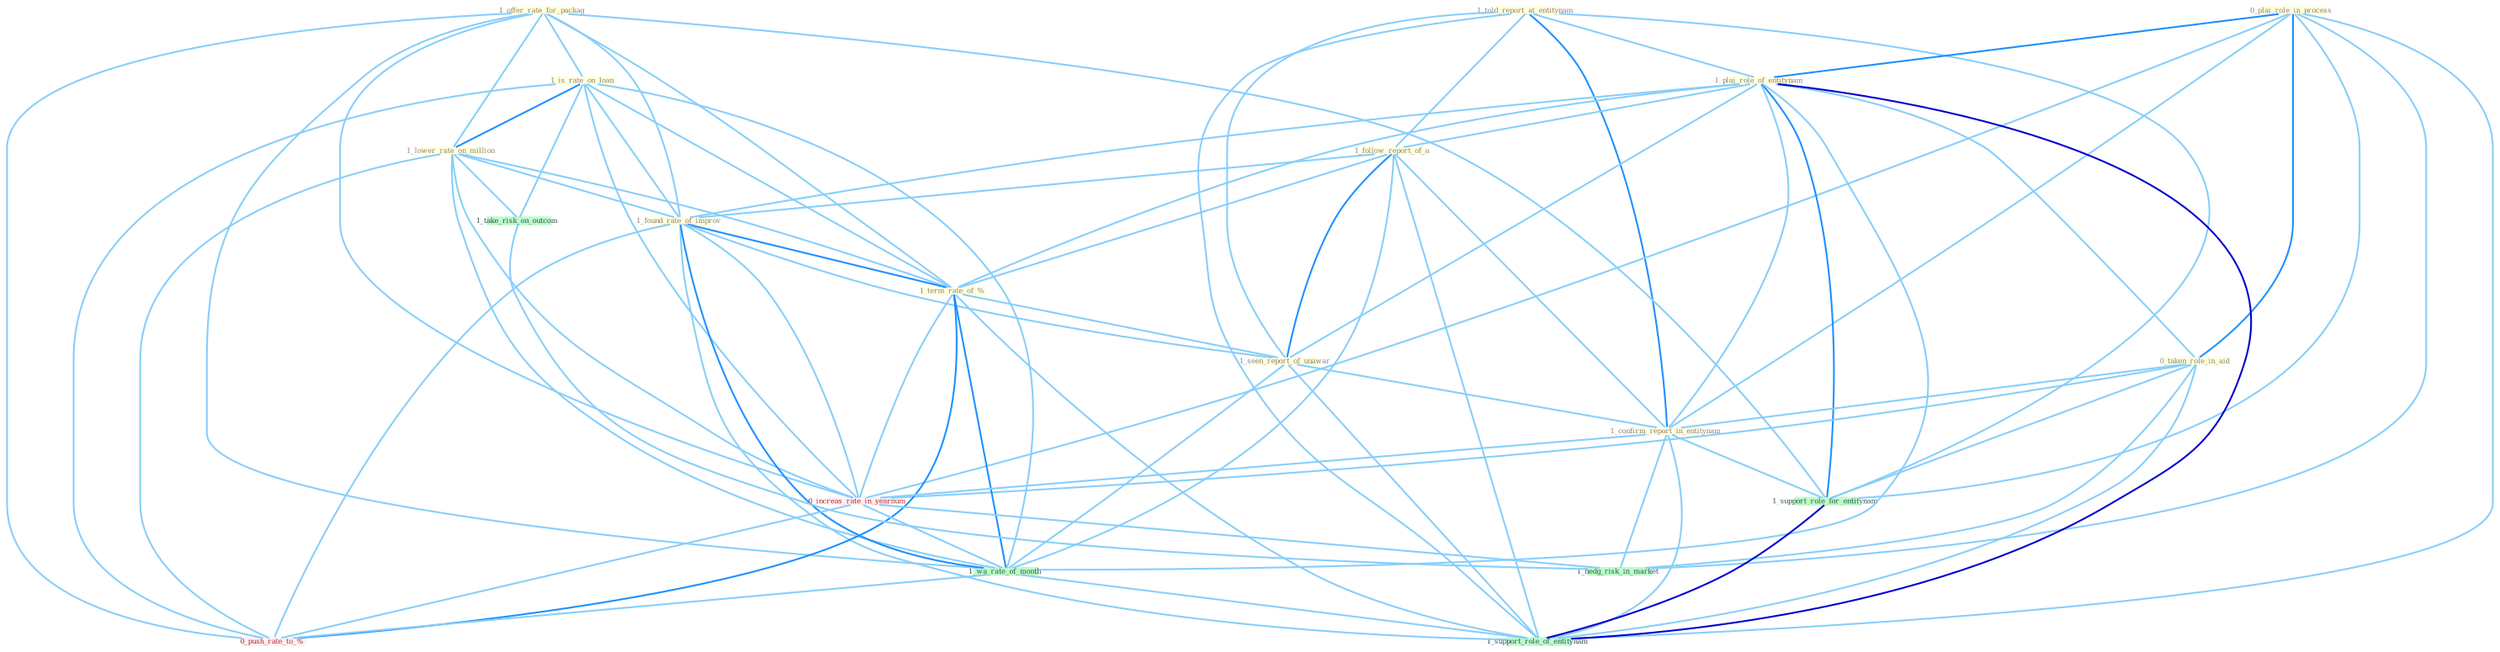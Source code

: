 Graph G{ 
    node
    [shape=polygon,style=filled,width=.5,height=.06,color="#BDFCC9",fixedsize=true,fontsize=4,
    fontcolor="#2f4f4f"];
    {node
    [color="#ffffe0", fontcolor="#8b7d6b"] "1_told_report_at_entitynam " "1_offer_rate_for_packag " "1_is_rate_on_loan " "0_plai_role_in_process " "1_plai_role_of_entitynam " "0_taken_role_in_aid " "1_lower_rate_on_million " "1_follow_report_of_a " "1_found_rate_of_improv " "1_term_rate_of_% " "1_seen_report_of_unawar " "1_confirm_report_in_entitynam "}
{node [color="#fff0f5", fontcolor="#b22222"] "0_increas_rate_in_yearnum " "0_push_rate_to_% "}
edge [color="#B0E2FF"];

	"1_told_report_at_entitynam " -- "1_plai_role_of_entitynam " [w="1", color="#87cefa" ];
	"1_told_report_at_entitynam " -- "1_follow_report_of_a " [w="1", color="#87cefa" ];
	"1_told_report_at_entitynam " -- "1_seen_report_of_unawar " [w="1", color="#87cefa" ];
	"1_told_report_at_entitynam " -- "1_confirm_report_in_entitynam " [w="2", color="#1e90ff" , len=0.8];
	"1_told_report_at_entitynam " -- "1_support_role_for_entitynam " [w="1", color="#87cefa" ];
	"1_told_report_at_entitynam " -- "1_support_role_of_entitynam " [w="1", color="#87cefa" ];
	"1_offer_rate_for_packag " -- "1_is_rate_on_loan " [w="1", color="#87cefa" ];
	"1_offer_rate_for_packag " -- "1_lower_rate_on_million " [w="1", color="#87cefa" ];
	"1_offer_rate_for_packag " -- "1_found_rate_of_improv " [w="1", color="#87cefa" ];
	"1_offer_rate_for_packag " -- "1_term_rate_of_% " [w="1", color="#87cefa" ];
	"1_offer_rate_for_packag " -- "0_increas_rate_in_yearnum " [w="1", color="#87cefa" ];
	"1_offer_rate_for_packag " -- "1_wa_rate_of_month " [w="1", color="#87cefa" ];
	"1_offer_rate_for_packag " -- "1_support_role_for_entitynam " [w="1", color="#87cefa" ];
	"1_offer_rate_for_packag " -- "0_push_rate_to_% " [w="1", color="#87cefa" ];
	"1_is_rate_on_loan " -- "1_lower_rate_on_million " [w="2", color="#1e90ff" , len=0.8];
	"1_is_rate_on_loan " -- "1_found_rate_of_improv " [w="1", color="#87cefa" ];
	"1_is_rate_on_loan " -- "1_term_rate_of_% " [w="1", color="#87cefa" ];
	"1_is_rate_on_loan " -- "0_increas_rate_in_yearnum " [w="1", color="#87cefa" ];
	"1_is_rate_on_loan " -- "1_wa_rate_of_month " [w="1", color="#87cefa" ];
	"1_is_rate_on_loan " -- "1_take_risk_on_outcom " [w="1", color="#87cefa" ];
	"1_is_rate_on_loan " -- "0_push_rate_to_% " [w="1", color="#87cefa" ];
	"0_plai_role_in_process " -- "1_plai_role_of_entitynam " [w="2", color="#1e90ff" , len=0.8];
	"0_plai_role_in_process " -- "0_taken_role_in_aid " [w="2", color="#1e90ff" , len=0.8];
	"0_plai_role_in_process " -- "1_confirm_report_in_entitynam " [w="1", color="#87cefa" ];
	"0_plai_role_in_process " -- "0_increas_rate_in_yearnum " [w="1", color="#87cefa" ];
	"0_plai_role_in_process " -- "1_support_role_for_entitynam " [w="1", color="#87cefa" ];
	"0_plai_role_in_process " -- "1_support_role_of_entitynam " [w="1", color="#87cefa" ];
	"0_plai_role_in_process " -- "1_hedg_risk_in_market " [w="1", color="#87cefa" ];
	"1_plai_role_of_entitynam " -- "0_taken_role_in_aid " [w="1", color="#87cefa" ];
	"1_plai_role_of_entitynam " -- "1_follow_report_of_a " [w="1", color="#87cefa" ];
	"1_plai_role_of_entitynam " -- "1_found_rate_of_improv " [w="1", color="#87cefa" ];
	"1_plai_role_of_entitynam " -- "1_term_rate_of_% " [w="1", color="#87cefa" ];
	"1_plai_role_of_entitynam " -- "1_seen_report_of_unawar " [w="1", color="#87cefa" ];
	"1_plai_role_of_entitynam " -- "1_confirm_report_in_entitynam " [w="1", color="#87cefa" ];
	"1_plai_role_of_entitynam " -- "1_wa_rate_of_month " [w="1", color="#87cefa" ];
	"1_plai_role_of_entitynam " -- "1_support_role_for_entitynam " [w="2", color="#1e90ff" , len=0.8];
	"1_plai_role_of_entitynam " -- "1_support_role_of_entitynam " [w="3", color="#0000cd" , len=0.6];
	"0_taken_role_in_aid " -- "1_confirm_report_in_entitynam " [w="1", color="#87cefa" ];
	"0_taken_role_in_aid " -- "0_increas_rate_in_yearnum " [w="1", color="#87cefa" ];
	"0_taken_role_in_aid " -- "1_support_role_for_entitynam " [w="1", color="#87cefa" ];
	"0_taken_role_in_aid " -- "1_support_role_of_entitynam " [w="1", color="#87cefa" ];
	"0_taken_role_in_aid " -- "1_hedg_risk_in_market " [w="1", color="#87cefa" ];
	"1_lower_rate_on_million " -- "1_found_rate_of_improv " [w="1", color="#87cefa" ];
	"1_lower_rate_on_million " -- "1_term_rate_of_% " [w="1", color="#87cefa" ];
	"1_lower_rate_on_million " -- "0_increas_rate_in_yearnum " [w="1", color="#87cefa" ];
	"1_lower_rate_on_million " -- "1_wa_rate_of_month " [w="1", color="#87cefa" ];
	"1_lower_rate_on_million " -- "1_take_risk_on_outcom " [w="1", color="#87cefa" ];
	"1_lower_rate_on_million " -- "0_push_rate_to_% " [w="1", color="#87cefa" ];
	"1_follow_report_of_a " -- "1_found_rate_of_improv " [w="1", color="#87cefa" ];
	"1_follow_report_of_a " -- "1_term_rate_of_% " [w="1", color="#87cefa" ];
	"1_follow_report_of_a " -- "1_seen_report_of_unawar " [w="2", color="#1e90ff" , len=0.8];
	"1_follow_report_of_a " -- "1_confirm_report_in_entitynam " [w="1", color="#87cefa" ];
	"1_follow_report_of_a " -- "1_wa_rate_of_month " [w="1", color="#87cefa" ];
	"1_follow_report_of_a " -- "1_support_role_of_entitynam " [w="1", color="#87cefa" ];
	"1_found_rate_of_improv " -- "1_term_rate_of_% " [w="2", color="#1e90ff" , len=0.8];
	"1_found_rate_of_improv " -- "1_seen_report_of_unawar " [w="1", color="#87cefa" ];
	"1_found_rate_of_improv " -- "0_increas_rate_in_yearnum " [w="1", color="#87cefa" ];
	"1_found_rate_of_improv " -- "1_wa_rate_of_month " [w="2", color="#1e90ff" , len=0.8];
	"1_found_rate_of_improv " -- "0_push_rate_to_% " [w="1", color="#87cefa" ];
	"1_found_rate_of_improv " -- "1_support_role_of_entitynam " [w="1", color="#87cefa" ];
	"1_term_rate_of_% " -- "1_seen_report_of_unawar " [w="1", color="#87cefa" ];
	"1_term_rate_of_% " -- "0_increas_rate_in_yearnum " [w="1", color="#87cefa" ];
	"1_term_rate_of_% " -- "1_wa_rate_of_month " [w="2", color="#1e90ff" , len=0.8];
	"1_term_rate_of_% " -- "0_push_rate_to_% " [w="2", color="#1e90ff" , len=0.8];
	"1_term_rate_of_% " -- "1_support_role_of_entitynam " [w="1", color="#87cefa" ];
	"1_seen_report_of_unawar " -- "1_confirm_report_in_entitynam " [w="1", color="#87cefa" ];
	"1_seen_report_of_unawar " -- "1_wa_rate_of_month " [w="1", color="#87cefa" ];
	"1_seen_report_of_unawar " -- "1_support_role_of_entitynam " [w="1", color="#87cefa" ];
	"1_confirm_report_in_entitynam " -- "0_increas_rate_in_yearnum " [w="1", color="#87cefa" ];
	"1_confirm_report_in_entitynam " -- "1_support_role_for_entitynam " [w="1", color="#87cefa" ];
	"1_confirm_report_in_entitynam " -- "1_support_role_of_entitynam " [w="1", color="#87cefa" ];
	"1_confirm_report_in_entitynam " -- "1_hedg_risk_in_market " [w="1", color="#87cefa" ];
	"0_increas_rate_in_yearnum " -- "1_wa_rate_of_month " [w="1", color="#87cefa" ];
	"0_increas_rate_in_yearnum " -- "0_push_rate_to_% " [w="1", color="#87cefa" ];
	"0_increas_rate_in_yearnum " -- "1_hedg_risk_in_market " [w="1", color="#87cefa" ];
	"1_wa_rate_of_month " -- "0_push_rate_to_% " [w="1", color="#87cefa" ];
	"1_wa_rate_of_month " -- "1_support_role_of_entitynam " [w="1", color="#87cefa" ];
	"1_support_role_for_entitynam " -- "1_support_role_of_entitynam " [w="3", color="#0000cd" , len=0.6];
	"1_take_risk_on_outcom " -- "1_hedg_risk_in_market " [w="1", color="#87cefa" ];
}